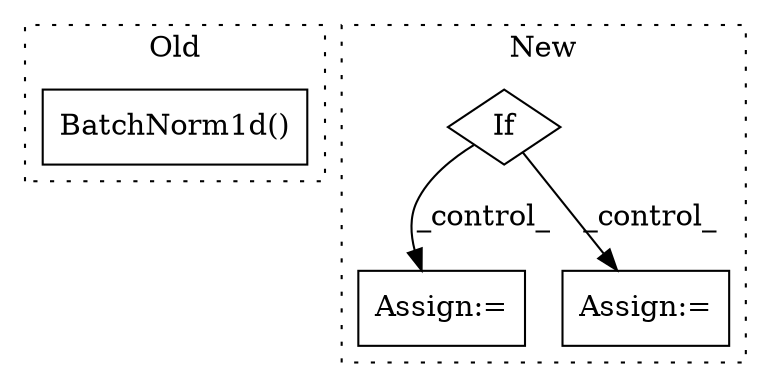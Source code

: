 digraph G {
subgraph cluster0 {
1 [label="BatchNorm1d()" a="75" s="1734,1760" l="15,1" shape="box"];
label = "Old";
style="dotted";
}
subgraph cluster1 {
2 [label="If" a="96" s="2097" l="3" shape="diamond"];
3 [label="Assign:=" a="68" s="2143" l="3" shape="box"];
4 [label="Assign:=" a="68" s="2493" l="3" shape="box"];
label = "New";
style="dotted";
}
2 -> 4 [label="_control_"];
2 -> 3 [label="_control_"];
}